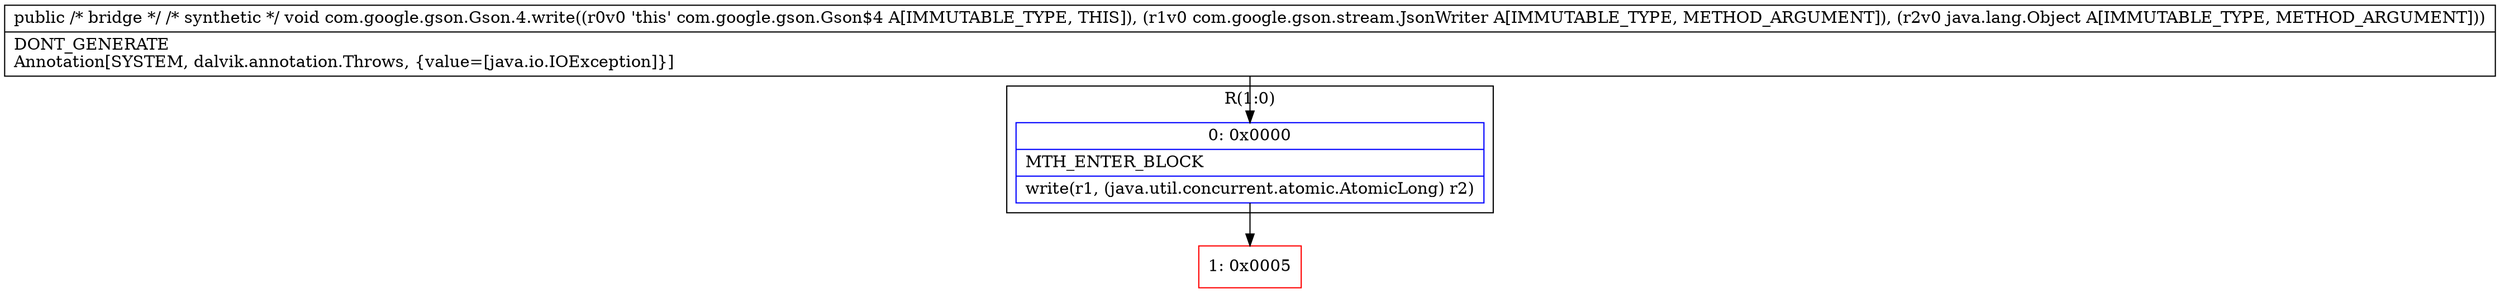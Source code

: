 digraph "CFG forcom.google.gson.Gson.4.write(Lcom\/google\/gson\/stream\/JsonWriter;Ljava\/lang\/Object;)V" {
subgraph cluster_Region_244125371 {
label = "R(1:0)";
node [shape=record,color=blue];
Node_0 [shape=record,label="{0\:\ 0x0000|MTH_ENTER_BLOCK\l|write(r1, (java.util.concurrent.atomic.AtomicLong) r2)\l}"];
}
Node_1 [shape=record,color=red,label="{1\:\ 0x0005}"];
MethodNode[shape=record,label="{public \/* bridge *\/ \/* synthetic *\/ void com.google.gson.Gson.4.write((r0v0 'this' com.google.gson.Gson$4 A[IMMUTABLE_TYPE, THIS]), (r1v0 com.google.gson.stream.JsonWriter A[IMMUTABLE_TYPE, METHOD_ARGUMENT]), (r2v0 java.lang.Object A[IMMUTABLE_TYPE, METHOD_ARGUMENT]))  | DONT_GENERATE\lAnnotation[SYSTEM, dalvik.annotation.Throws, \{value=[java.io.IOException]\}]\l}"];
MethodNode -> Node_0;
Node_0 -> Node_1;
}


